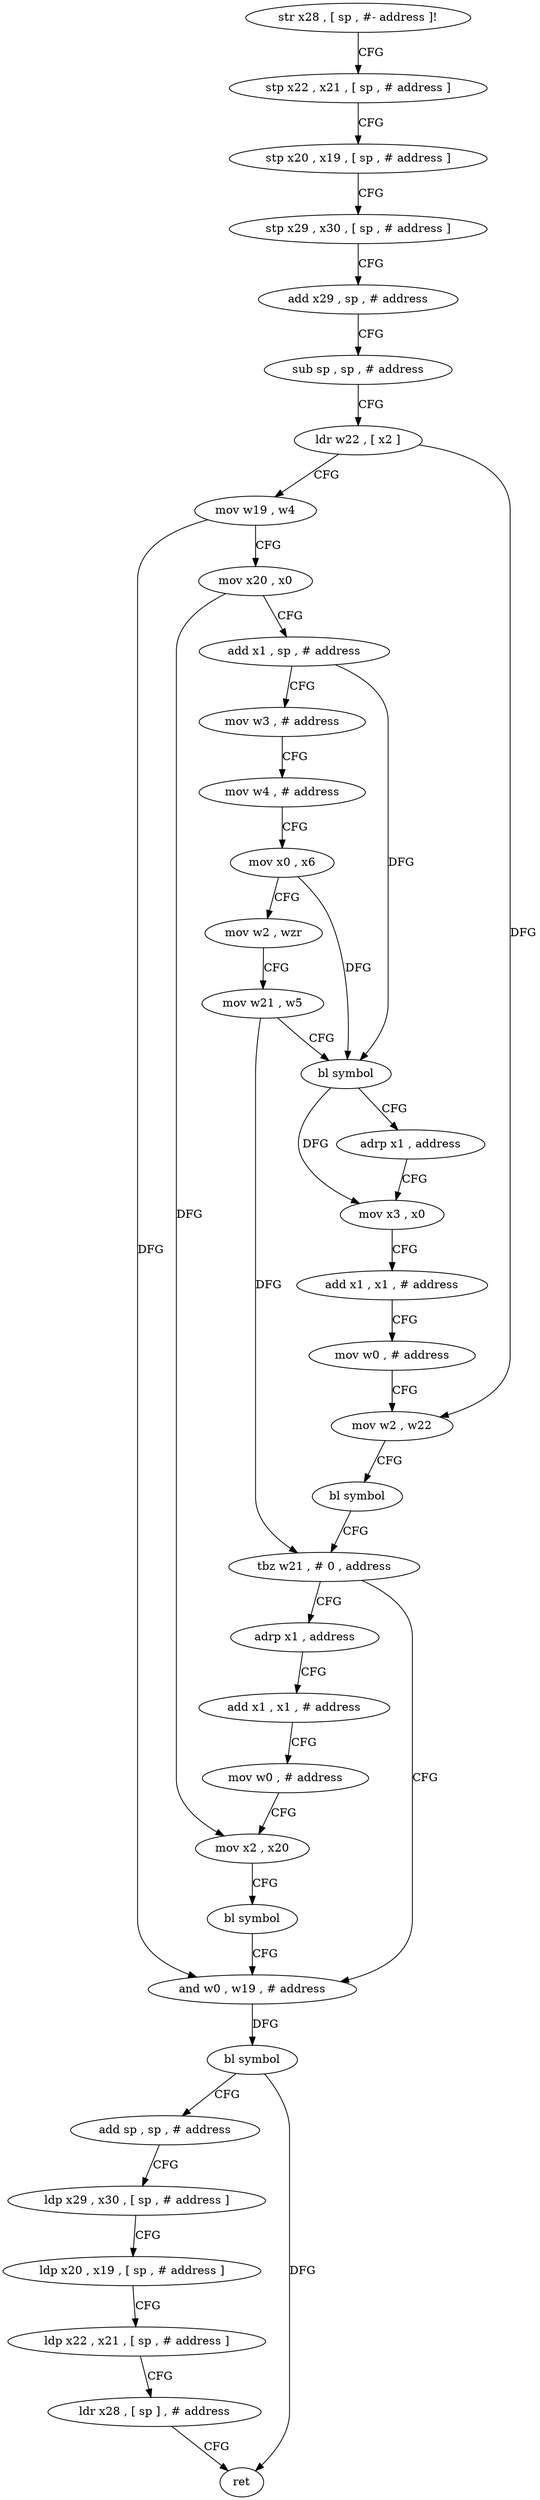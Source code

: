 digraph "func" {
"4221112" [label = "str x28 , [ sp , #- address ]!" ]
"4221116" [label = "stp x22 , x21 , [ sp , # address ]" ]
"4221120" [label = "stp x20 , x19 , [ sp , # address ]" ]
"4221124" [label = "stp x29 , x30 , [ sp , # address ]" ]
"4221128" [label = "add x29 , sp , # address" ]
"4221132" [label = "sub sp , sp , # address" ]
"4221136" [label = "ldr w22 , [ x2 ]" ]
"4221140" [label = "mov w19 , w4" ]
"4221144" [label = "mov x20 , x0" ]
"4221148" [label = "add x1 , sp , # address" ]
"4221152" [label = "mov w3 , # address" ]
"4221156" [label = "mov w4 , # address" ]
"4221160" [label = "mov x0 , x6" ]
"4221164" [label = "mov w2 , wzr" ]
"4221168" [label = "mov w21 , w5" ]
"4221172" [label = "bl symbol" ]
"4221176" [label = "adrp x1 , address" ]
"4221180" [label = "mov x3 , x0" ]
"4221184" [label = "add x1 , x1 , # address" ]
"4221188" [label = "mov w0 , # address" ]
"4221192" [label = "mov w2 , w22" ]
"4221196" [label = "bl symbol" ]
"4221200" [label = "tbz w21 , # 0 , address" ]
"4221224" [label = "and w0 , w19 , # address" ]
"4221204" [label = "adrp x1 , address" ]
"4221228" [label = "bl symbol" ]
"4221232" [label = "add sp , sp , # address" ]
"4221236" [label = "ldp x29 , x30 , [ sp , # address ]" ]
"4221240" [label = "ldp x20 , x19 , [ sp , # address ]" ]
"4221244" [label = "ldp x22 , x21 , [ sp , # address ]" ]
"4221248" [label = "ldr x28 , [ sp ] , # address" ]
"4221252" [label = "ret" ]
"4221208" [label = "add x1 , x1 , # address" ]
"4221212" [label = "mov w0 , # address" ]
"4221216" [label = "mov x2 , x20" ]
"4221220" [label = "bl symbol" ]
"4221112" -> "4221116" [ label = "CFG" ]
"4221116" -> "4221120" [ label = "CFG" ]
"4221120" -> "4221124" [ label = "CFG" ]
"4221124" -> "4221128" [ label = "CFG" ]
"4221128" -> "4221132" [ label = "CFG" ]
"4221132" -> "4221136" [ label = "CFG" ]
"4221136" -> "4221140" [ label = "CFG" ]
"4221136" -> "4221192" [ label = "DFG" ]
"4221140" -> "4221144" [ label = "CFG" ]
"4221140" -> "4221224" [ label = "DFG" ]
"4221144" -> "4221148" [ label = "CFG" ]
"4221144" -> "4221216" [ label = "DFG" ]
"4221148" -> "4221152" [ label = "CFG" ]
"4221148" -> "4221172" [ label = "DFG" ]
"4221152" -> "4221156" [ label = "CFG" ]
"4221156" -> "4221160" [ label = "CFG" ]
"4221160" -> "4221164" [ label = "CFG" ]
"4221160" -> "4221172" [ label = "DFG" ]
"4221164" -> "4221168" [ label = "CFG" ]
"4221168" -> "4221172" [ label = "CFG" ]
"4221168" -> "4221200" [ label = "DFG" ]
"4221172" -> "4221176" [ label = "CFG" ]
"4221172" -> "4221180" [ label = "DFG" ]
"4221176" -> "4221180" [ label = "CFG" ]
"4221180" -> "4221184" [ label = "CFG" ]
"4221184" -> "4221188" [ label = "CFG" ]
"4221188" -> "4221192" [ label = "CFG" ]
"4221192" -> "4221196" [ label = "CFG" ]
"4221196" -> "4221200" [ label = "CFG" ]
"4221200" -> "4221224" [ label = "CFG" ]
"4221200" -> "4221204" [ label = "CFG" ]
"4221224" -> "4221228" [ label = "DFG" ]
"4221204" -> "4221208" [ label = "CFG" ]
"4221228" -> "4221232" [ label = "CFG" ]
"4221228" -> "4221252" [ label = "DFG" ]
"4221232" -> "4221236" [ label = "CFG" ]
"4221236" -> "4221240" [ label = "CFG" ]
"4221240" -> "4221244" [ label = "CFG" ]
"4221244" -> "4221248" [ label = "CFG" ]
"4221248" -> "4221252" [ label = "CFG" ]
"4221208" -> "4221212" [ label = "CFG" ]
"4221212" -> "4221216" [ label = "CFG" ]
"4221216" -> "4221220" [ label = "CFG" ]
"4221220" -> "4221224" [ label = "CFG" ]
}
